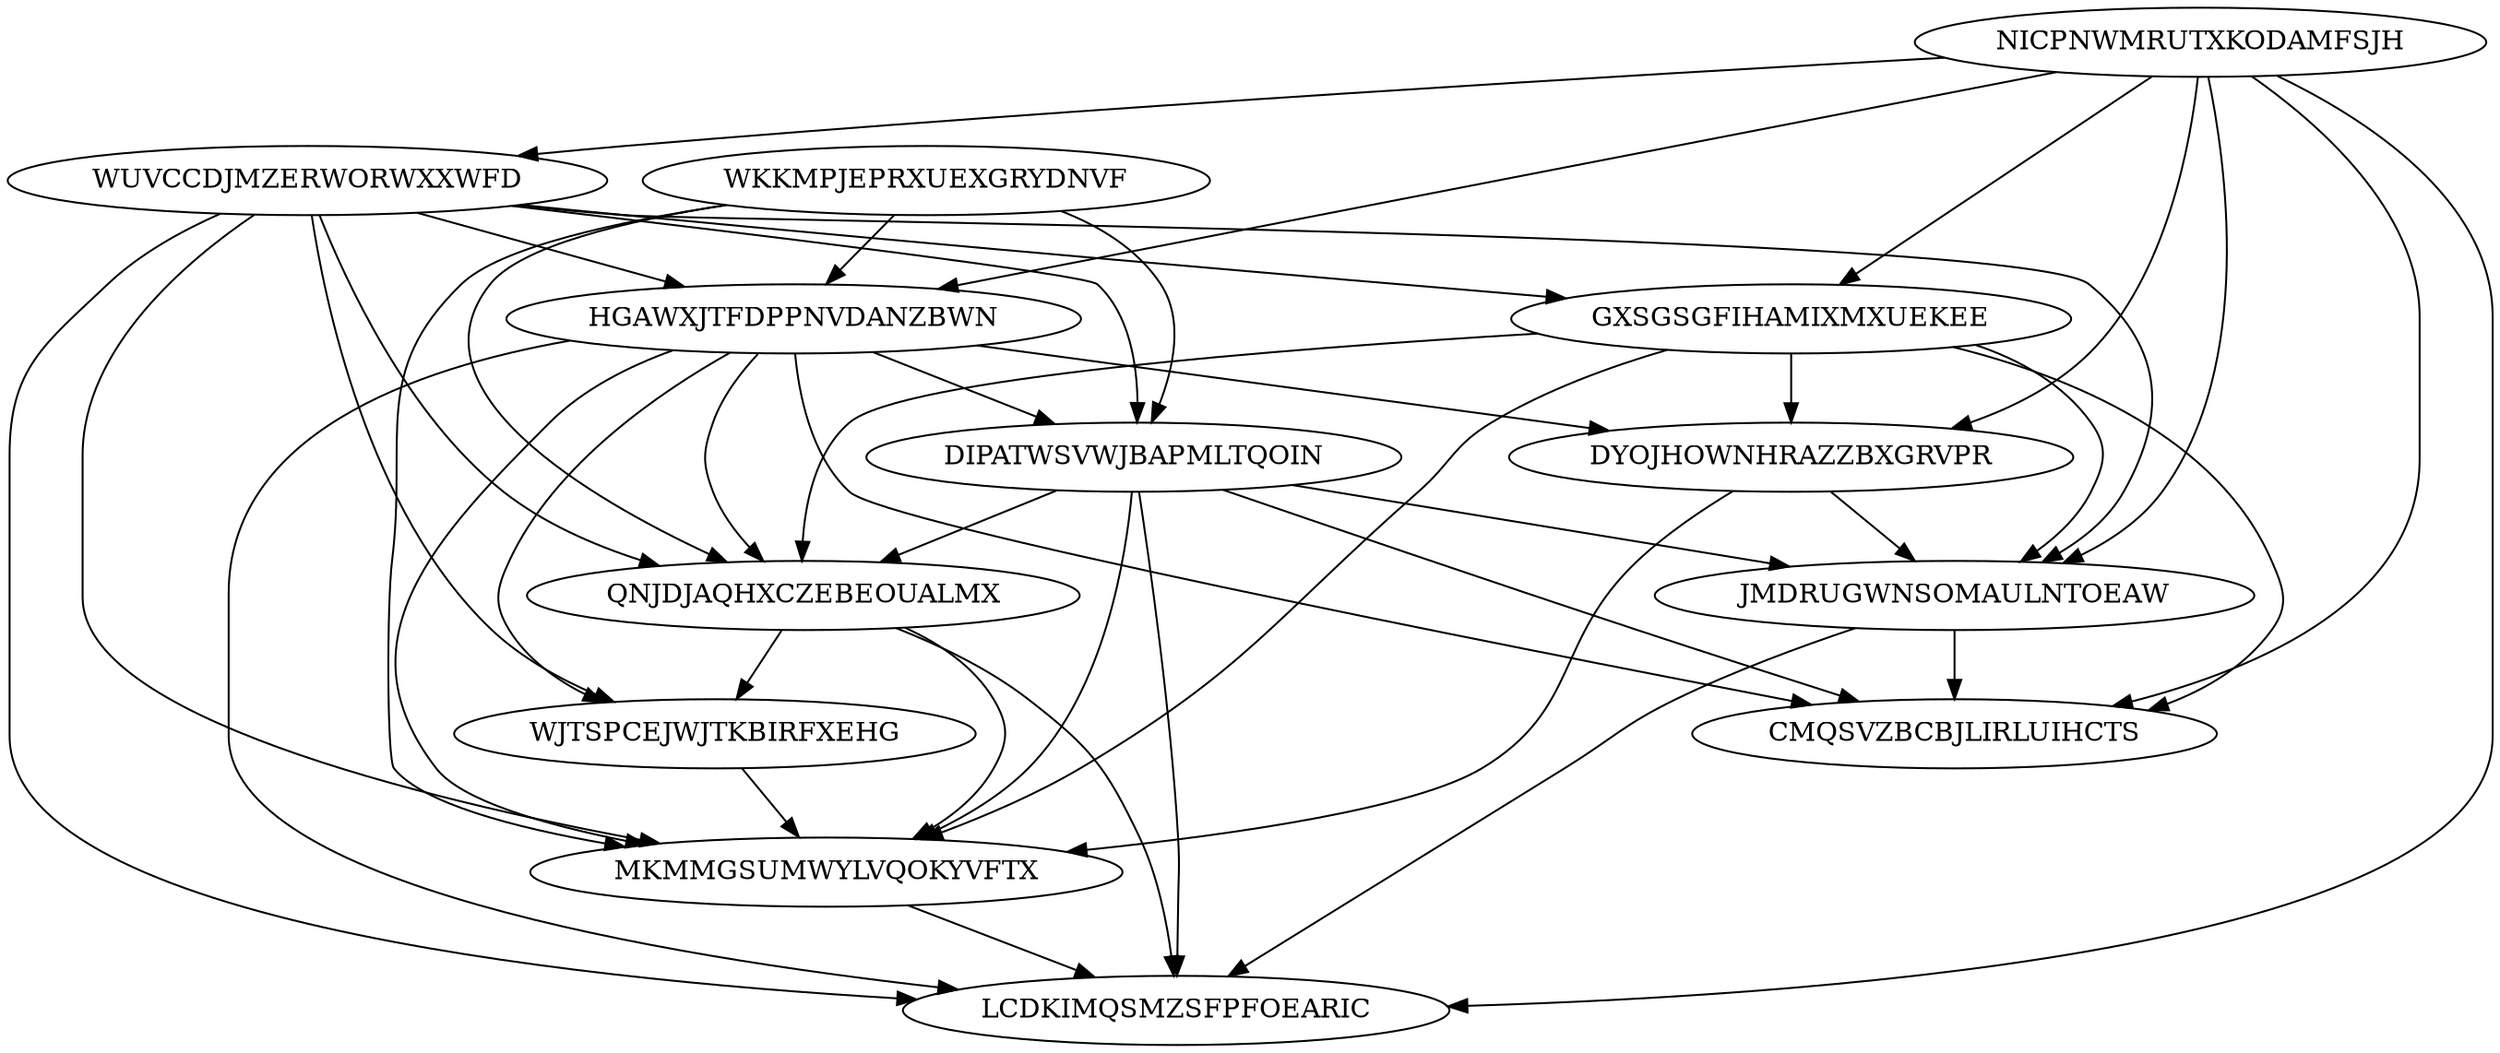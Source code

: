digraph N13M45 {
	NICPNWMRUTXKODAMFSJH	[Weight=15];
	WUVCCDJMZERWORWXXWFD	[Weight=10];
	GXSGSGFIHAMIXMXUEKEE	[Weight=19];
	WKKMPJEPRXUEXGRYDNVF	[Weight=15];
	HGAWXJTFDPPNVDANZBWN	[Weight=17];
	DYOJHOWNHRAZZBXGRVPR	[Weight=12];
	DIPATWSVWJBAPMLTQOIN	[Weight=10];
	QNJDJAQHXCZEBEOUALMX	[Weight=14];
	JMDRUGWNSOMAULNTOEAW	[Weight=12];
	WJTSPCEJWJTKBIRFXEHG	[Weight=16];
	MKMMGSUMWYLVQOKYVFTX	[Weight=11];
	CMQSVZBCBJLIRLUIHCTS	[Weight=14];
	LCDKIMQSMZSFPFOEARIC	[Weight=10];
	GXSGSGFIHAMIXMXUEKEE -> QNJDJAQHXCZEBEOUALMX [Weight=19];
	JMDRUGWNSOMAULNTOEAW -> CMQSVZBCBJLIRLUIHCTS [Weight=18];
	DIPATWSVWJBAPMLTQOIN -> JMDRUGWNSOMAULNTOEAW [Weight=17];
	WKKMPJEPRXUEXGRYDNVF -> MKMMGSUMWYLVQOKYVFTX [Weight=10];
	DIPATWSVWJBAPMLTQOIN -> CMQSVZBCBJLIRLUIHCTS [Weight=10];
	DYOJHOWNHRAZZBXGRVPR -> MKMMGSUMWYLVQOKYVFTX [Weight=11];
	GXSGSGFIHAMIXMXUEKEE -> DYOJHOWNHRAZZBXGRVPR [Weight=13];
	NICPNWMRUTXKODAMFSJH -> LCDKIMQSMZSFPFOEARIC [Weight=15];
	QNJDJAQHXCZEBEOUALMX -> WJTSPCEJWJTKBIRFXEHG [Weight=15];
	HGAWXJTFDPPNVDANZBWN -> LCDKIMQSMZSFPFOEARIC [Weight=14];
	WKKMPJEPRXUEXGRYDNVF -> HGAWXJTFDPPNVDANZBWN [Weight=19];
	WUVCCDJMZERWORWXXWFD -> GXSGSGFIHAMIXMXUEKEE [Weight=14];
	DYOJHOWNHRAZZBXGRVPR -> JMDRUGWNSOMAULNTOEAW [Weight=10];
	MKMMGSUMWYLVQOKYVFTX -> LCDKIMQSMZSFPFOEARIC [Weight=13];
	GXSGSGFIHAMIXMXUEKEE -> JMDRUGWNSOMAULNTOEAW [Weight=15];
	NICPNWMRUTXKODAMFSJH -> JMDRUGWNSOMAULNTOEAW [Weight=20];
	WUVCCDJMZERWORWXXWFD -> QNJDJAQHXCZEBEOUALMX [Weight=11];
	WJTSPCEJWJTKBIRFXEHG -> MKMMGSUMWYLVQOKYVFTX [Weight=13];
	WKKMPJEPRXUEXGRYDNVF -> QNJDJAQHXCZEBEOUALMX [Weight=18];
	HGAWXJTFDPPNVDANZBWN -> QNJDJAQHXCZEBEOUALMX [Weight=20];
	WKKMPJEPRXUEXGRYDNVF -> DIPATWSVWJBAPMLTQOIN [Weight=11];
	NICPNWMRUTXKODAMFSJH -> CMQSVZBCBJLIRLUIHCTS [Weight=12];
	QNJDJAQHXCZEBEOUALMX -> LCDKIMQSMZSFPFOEARIC [Weight=16];
	HGAWXJTFDPPNVDANZBWN -> DIPATWSVWJBAPMLTQOIN [Weight=15];
	DIPATWSVWJBAPMLTQOIN -> MKMMGSUMWYLVQOKYVFTX [Weight=11];
	NICPNWMRUTXKODAMFSJH -> WUVCCDJMZERWORWXXWFD [Weight=19];
	GXSGSGFIHAMIXMXUEKEE -> CMQSVZBCBJLIRLUIHCTS [Weight=18];
	WUVCCDJMZERWORWXXWFD -> LCDKIMQSMZSFPFOEARIC [Weight=15];
	NICPNWMRUTXKODAMFSJH -> HGAWXJTFDPPNVDANZBWN [Weight=16];
	DIPATWSVWJBAPMLTQOIN -> LCDKIMQSMZSFPFOEARIC [Weight=12];
	WUVCCDJMZERWORWXXWFD -> HGAWXJTFDPPNVDANZBWN [Weight=12];
	HGAWXJTFDPPNVDANZBWN -> CMQSVZBCBJLIRLUIHCTS [Weight=11];
	NICPNWMRUTXKODAMFSJH -> GXSGSGFIHAMIXMXUEKEE [Weight=17];
	HGAWXJTFDPPNVDANZBWN -> WJTSPCEJWJTKBIRFXEHG [Weight=16];
	WUVCCDJMZERWORWXXWFD -> DIPATWSVWJBAPMLTQOIN [Weight=10];
	DIPATWSVWJBAPMLTQOIN -> QNJDJAQHXCZEBEOUALMX [Weight=18];
	WUVCCDJMZERWORWXXWFD -> MKMMGSUMWYLVQOKYVFTX [Weight=20];
	HGAWXJTFDPPNVDANZBWN -> DYOJHOWNHRAZZBXGRVPR [Weight=12];
	GXSGSGFIHAMIXMXUEKEE -> MKMMGSUMWYLVQOKYVFTX [Weight=17];
	NICPNWMRUTXKODAMFSJH -> DYOJHOWNHRAZZBXGRVPR [Weight=11];
	WUVCCDJMZERWORWXXWFD -> JMDRUGWNSOMAULNTOEAW [Weight=20];
	QNJDJAQHXCZEBEOUALMX -> MKMMGSUMWYLVQOKYVFTX [Weight=18];
	WUVCCDJMZERWORWXXWFD -> WJTSPCEJWJTKBIRFXEHG [Weight=17];
	JMDRUGWNSOMAULNTOEAW -> LCDKIMQSMZSFPFOEARIC [Weight=19];
	HGAWXJTFDPPNVDANZBWN -> MKMMGSUMWYLVQOKYVFTX [Weight=11];
}
